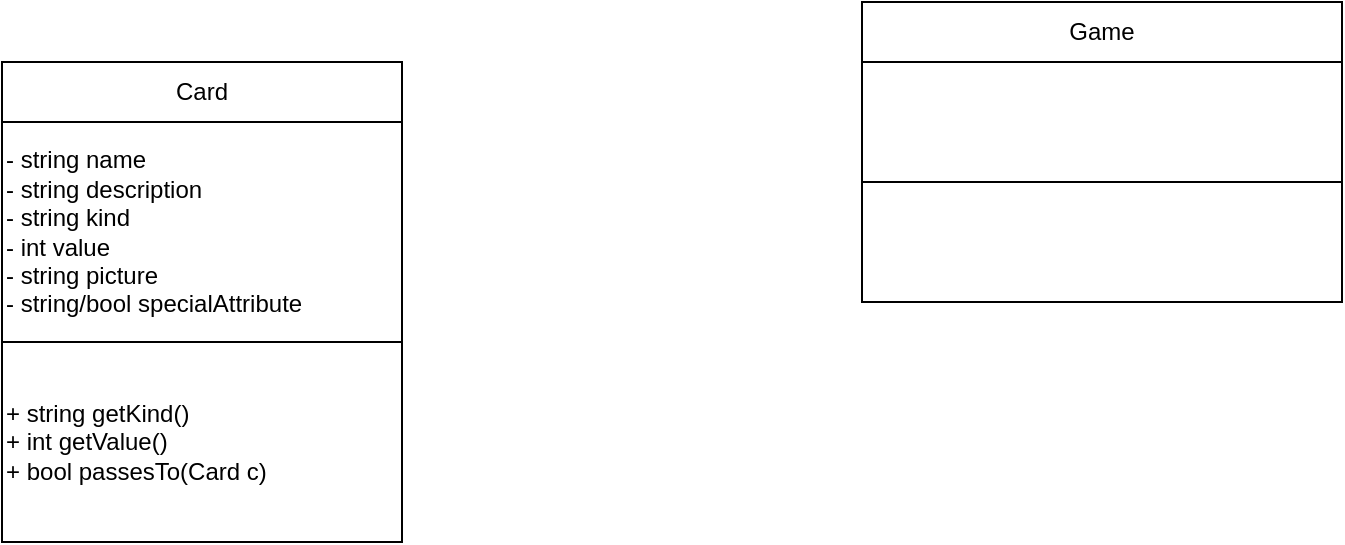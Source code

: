 <mxfile version="21.6.6" type="device">
  <diagram name="1 oldal" id="zIkcaAWjO5TzYZFJ0jLl">
    <mxGraphModel dx="1393" dy="766" grid="1" gridSize="10" guides="1" tooltips="1" connect="1" arrows="1" fold="1" page="1" pageScale="1" pageWidth="827" pageHeight="1169" math="0" shadow="0">
      <root>
        <mxCell id="0" />
        <mxCell id="1" parent="0" />
        <mxCell id="s_qMaSHcM9xkvitz9Htc-1" value="Card" style="rounded=0;whiteSpace=wrap;html=1;" vertex="1" parent="1">
          <mxGeometry x="50" y="70" width="200" height="30" as="geometry" />
        </mxCell>
        <mxCell id="s_qMaSHcM9xkvitz9Htc-2" value="- string name&lt;br&gt;- string description&lt;br&gt;- string kind&lt;br&gt;- int value&lt;br&gt;- string picture&lt;br&gt;- string/bool specialAttribute" style="rounded=0;whiteSpace=wrap;html=1;align=left;" vertex="1" parent="1">
          <mxGeometry x="50" y="100" width="200" height="110" as="geometry" />
        </mxCell>
        <mxCell id="s_qMaSHcM9xkvitz9Htc-3" value="+ string getKind()&lt;br&gt;+ int getValue()&lt;br&gt;+ bool passesTo(Card c)" style="rounded=0;whiteSpace=wrap;html=1;align=left;" vertex="1" parent="1">
          <mxGeometry x="50" y="210" width="200" height="100" as="geometry" />
        </mxCell>
        <mxCell id="s_qMaSHcM9xkvitz9Htc-4" value="Game" style="rounded=0;whiteSpace=wrap;html=1;" vertex="1" parent="1">
          <mxGeometry x="480" y="40" width="240" height="30" as="geometry" />
        </mxCell>
        <mxCell id="s_qMaSHcM9xkvitz9Htc-6" value="" style="rounded=0;whiteSpace=wrap;html=1;" vertex="1" parent="1">
          <mxGeometry x="480" y="70" width="240" height="60" as="geometry" />
        </mxCell>
        <mxCell id="s_qMaSHcM9xkvitz9Htc-7" value="" style="rounded=0;whiteSpace=wrap;html=1;" vertex="1" parent="1">
          <mxGeometry x="480" y="130" width="240" height="60" as="geometry" />
        </mxCell>
      </root>
    </mxGraphModel>
  </diagram>
</mxfile>
